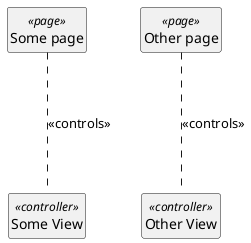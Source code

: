 @startuml
hide circle
hide empty methods
hide empty attributes

class "Some page" as pg1 <<page>>
class "Other page" as pg2 <<page>>

class "Some View" as vw1 <<controller>>
class "Other View" as vw2 <<controller>>

pg1 -.- vw1: <<controls>>
pg2 -.- vw2: <<controls>>

@enduml
